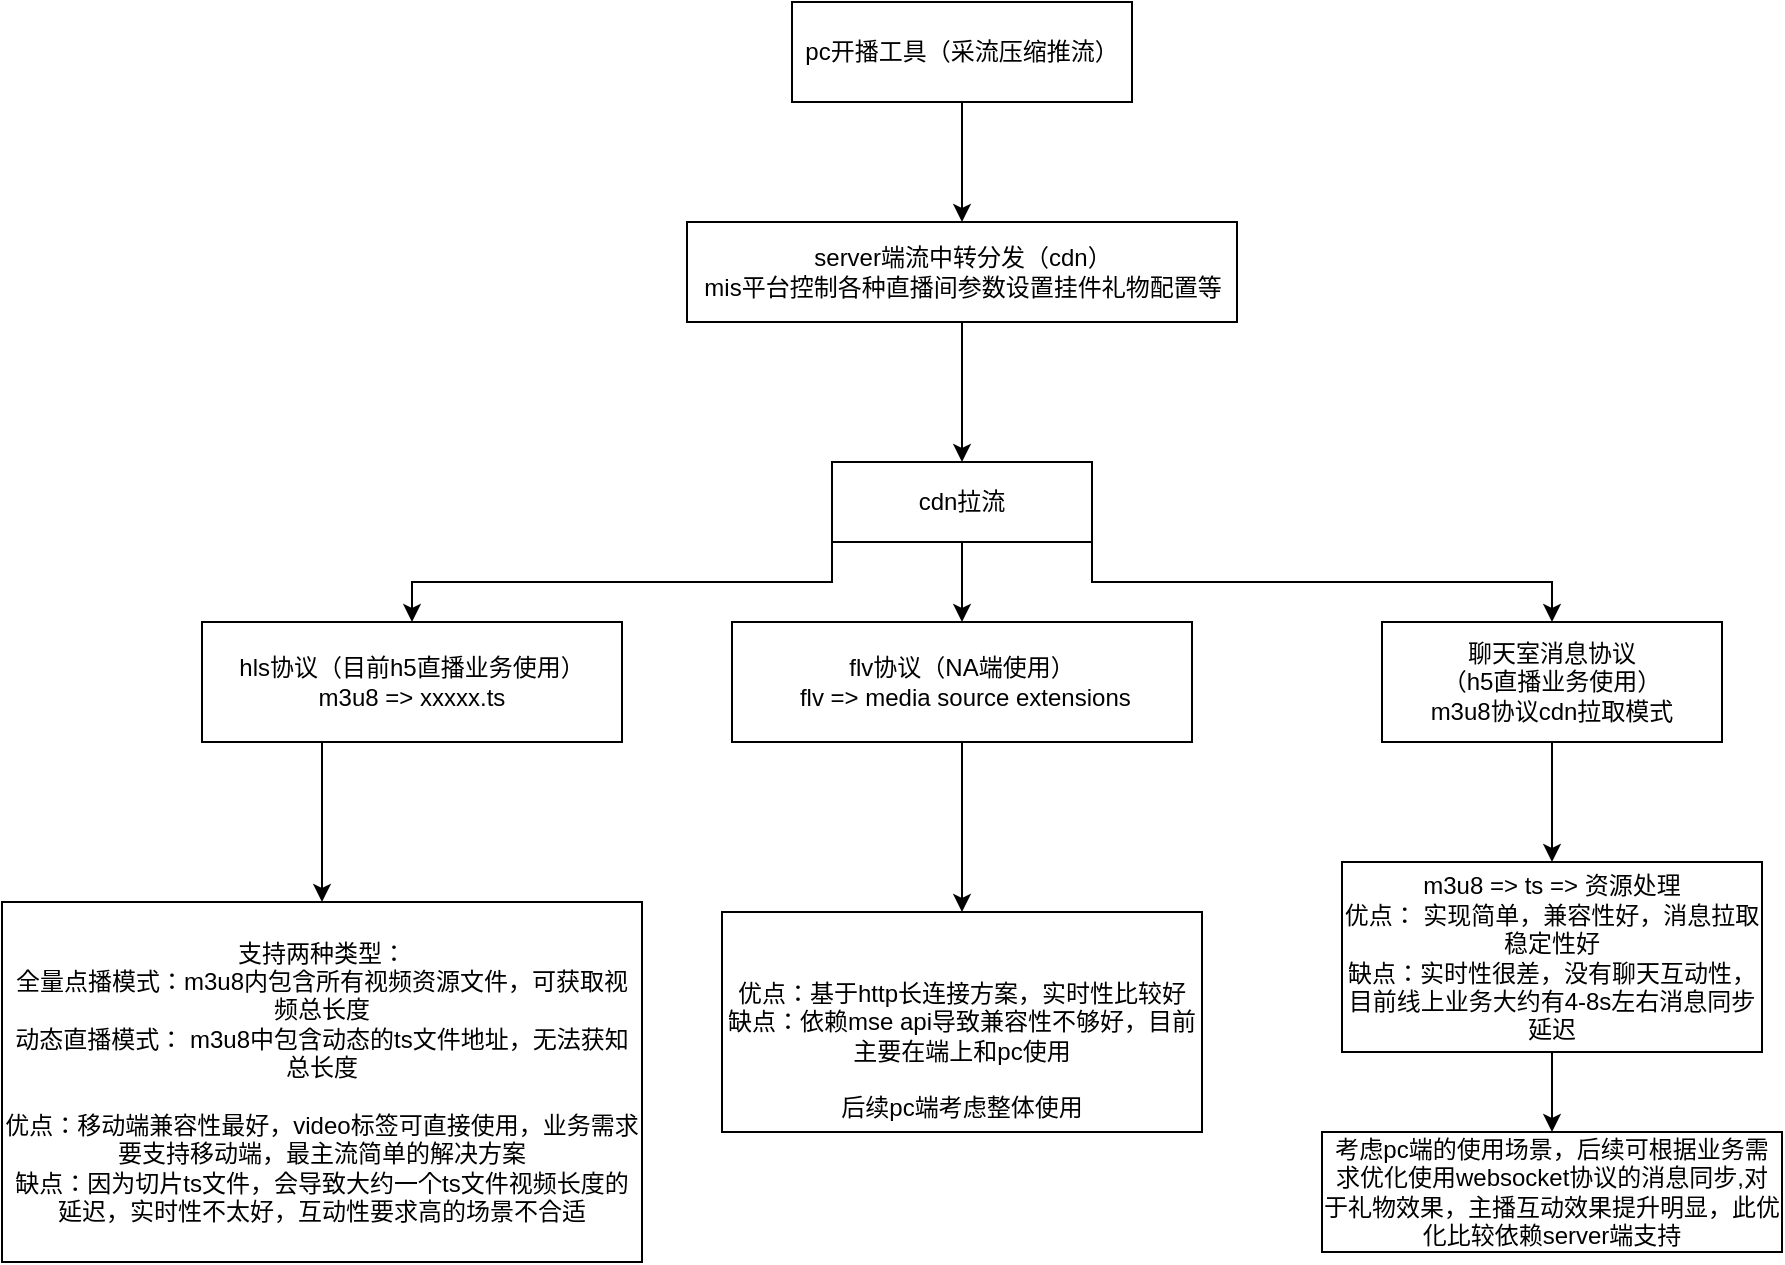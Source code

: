 <mxfile version="13.8.1" type="github">
  <diagram id="RWPBs4uOodPee7Fzwkq9" name="Page-1">
    <mxGraphModel dx="2129" dy="771" grid="1" gridSize="10" guides="1" tooltips="1" connect="1" arrows="1" fold="1" page="1" pageScale="1" pageWidth="827" pageHeight="1169" math="0" shadow="0">
      <root>
        <mxCell id="0" />
        <mxCell id="1" parent="0" />
        <mxCell id="8pz3R6k3C9z9AXxEnaZ6-33" value="" style="edgeStyle=orthogonalEdgeStyle;rounded=0;orthogonalLoop=1;jettySize=auto;html=1;" edge="1" parent="1" source="8pz3R6k3C9z9AXxEnaZ6-1" target="8pz3R6k3C9z9AXxEnaZ6-7">
          <mxGeometry relative="1" as="geometry" />
        </mxCell>
        <mxCell id="8pz3R6k3C9z9AXxEnaZ6-1" value="pc开播工具（采流压缩推流）" style="rounded=0;whiteSpace=wrap;html=1;" vertex="1" parent="1">
          <mxGeometry x="355" y="100" width="170" height="50" as="geometry" />
        </mxCell>
        <mxCell id="8pz3R6k3C9z9AXxEnaZ6-8" style="edgeStyle=orthogonalEdgeStyle;rounded=0;orthogonalLoop=1;jettySize=auto;html=1;" edge="1" parent="1" source="8pz3R6k3C9z9AXxEnaZ6-7" target="8pz3R6k3C9z9AXxEnaZ6-9">
          <mxGeometry relative="1" as="geometry">
            <mxPoint x="440" y="360" as="targetPoint" />
          </mxGeometry>
        </mxCell>
        <mxCell id="8pz3R6k3C9z9AXxEnaZ6-7" value="server端流中转分发（cdn）&lt;br&gt;mis平台控制各种直播间参数设置挂件礼物配置等" style="rounded=0;whiteSpace=wrap;html=1;" vertex="1" parent="1">
          <mxGeometry x="302.5" y="210" width="275" height="50" as="geometry" />
        </mxCell>
        <mxCell id="8pz3R6k3C9z9AXxEnaZ6-10" style="edgeStyle=orthogonalEdgeStyle;rounded=0;orthogonalLoop=1;jettySize=auto;html=1;exitX=0;exitY=1;exitDx=0;exitDy=0;" edge="1" parent="1" source="8pz3R6k3C9z9AXxEnaZ6-9" target="8pz3R6k3C9z9AXxEnaZ6-11">
          <mxGeometry relative="1" as="geometry">
            <mxPoint x="330" y="420" as="targetPoint" />
          </mxGeometry>
        </mxCell>
        <mxCell id="8pz3R6k3C9z9AXxEnaZ6-25" value="" style="edgeStyle=orthogonalEdgeStyle;rounded=0;orthogonalLoop=1;jettySize=auto;html=1;" edge="1" parent="1" source="8pz3R6k3C9z9AXxEnaZ6-9" target="8pz3R6k3C9z9AXxEnaZ6-24">
          <mxGeometry relative="1" as="geometry">
            <Array as="points">
              <mxPoint x="505" y="390" />
              <mxPoint x="735" y="390" />
            </Array>
          </mxGeometry>
        </mxCell>
        <mxCell id="8pz3R6k3C9z9AXxEnaZ6-32" value="" style="edgeStyle=orthogonalEdgeStyle;rounded=0;orthogonalLoop=1;jettySize=auto;html=1;" edge="1" parent="1" source="8pz3R6k3C9z9AXxEnaZ6-9" target="8pz3R6k3C9z9AXxEnaZ6-18">
          <mxGeometry relative="1" as="geometry" />
        </mxCell>
        <mxCell id="8pz3R6k3C9z9AXxEnaZ6-9" value="cdn拉流" style="rounded=0;whiteSpace=wrap;html=1;" vertex="1" parent="1">
          <mxGeometry x="375" y="330" width="130" height="40" as="geometry" />
        </mxCell>
        <mxCell id="8pz3R6k3C9z9AXxEnaZ6-15" style="edgeStyle=orthogonalEdgeStyle;rounded=0;orthogonalLoop=1;jettySize=auto;html=1;" edge="1" parent="1" source="8pz3R6k3C9z9AXxEnaZ6-11" target="8pz3R6k3C9z9AXxEnaZ6-16">
          <mxGeometry relative="1" as="geometry">
            <mxPoint x="290" y="590" as="targetPoint" />
            <Array as="points">
              <mxPoint x="120" y="490" />
              <mxPoint x="120" y="490" />
            </Array>
          </mxGeometry>
        </mxCell>
        <mxCell id="8pz3R6k3C9z9AXxEnaZ6-11" value="hls协议（目前h5直播业务使用）&lt;br&gt;m3u8 =&amp;gt; xxxxx.ts" style="rounded=0;whiteSpace=wrap;html=1;" vertex="1" parent="1">
          <mxGeometry x="60" y="410" width="210" height="60" as="geometry" />
        </mxCell>
        <mxCell id="8pz3R6k3C9z9AXxEnaZ6-16" value="支持两种类型：&lt;br&gt;&lt;span&gt;全量点播模式：m3u8内包含所有视频资源文件，可获取视频总长度&lt;br&gt;动态直播模式： m3u8中包含动态的ts文件地址，无法获知总长度&lt;br&gt;&lt;br&gt;优点：移动端兼容性最好，video标签可直接使用，业务需求要支持移动端，最主流简单的解决方案&lt;br&gt;&lt;/span&gt;缺点：因为切片ts文件，会导致大约一个ts文件视频长度的延迟，实时性不太好，互动性要求高的场景不合适" style="rounded=0;whiteSpace=wrap;html=1;" vertex="1" parent="1">
          <mxGeometry x="-40" y="550" width="320" height="180" as="geometry" />
        </mxCell>
        <mxCell id="8pz3R6k3C9z9AXxEnaZ6-20" value="" style="edgeStyle=orthogonalEdgeStyle;rounded=0;orthogonalLoop=1;jettySize=auto;html=1;" edge="1" parent="1" source="8pz3R6k3C9z9AXxEnaZ6-18" target="8pz3R6k3C9z9AXxEnaZ6-19">
          <mxGeometry relative="1" as="geometry" />
        </mxCell>
        <mxCell id="8pz3R6k3C9z9AXxEnaZ6-18" value="flv协议（NA端使用）&lt;br&gt;&amp;nbsp;flv =&amp;gt; media source extensions" style="rounded=0;whiteSpace=wrap;html=1;" vertex="1" parent="1">
          <mxGeometry x="325" y="410" width="230" height="60" as="geometry" />
        </mxCell>
        <mxCell id="8pz3R6k3C9z9AXxEnaZ6-19" value="&lt;span&gt;&lt;br&gt;&lt;br&gt;优点：&lt;/span&gt;基于http长连接方案，实时性比较好&lt;br&gt;缺点：依赖mse api导致兼容性不够好，目前主要在端上和pc使用&lt;br&gt;&lt;br&gt;后续pc端考虑整体使用" style="rounded=0;whiteSpace=wrap;html=1;" vertex="1" parent="1">
          <mxGeometry x="320" y="555" width="240" height="110" as="geometry" />
        </mxCell>
        <mxCell id="8pz3R6k3C9z9AXxEnaZ6-26" style="edgeStyle=orthogonalEdgeStyle;rounded=0;orthogonalLoop=1;jettySize=auto;html=1;" edge="1" parent="1" source="8pz3R6k3C9z9AXxEnaZ6-24" target="8pz3R6k3C9z9AXxEnaZ6-27">
          <mxGeometry relative="1" as="geometry">
            <mxPoint x="900" y="350" as="targetPoint" />
          </mxGeometry>
        </mxCell>
        <mxCell id="8pz3R6k3C9z9AXxEnaZ6-24" value="聊天室消息协议&lt;br&gt;（h5直播业务使用）&lt;br&gt;m3u8协议cdn拉取模式" style="whiteSpace=wrap;html=1;rounded=0;" vertex="1" parent="1">
          <mxGeometry x="650" y="410" width="170" height="60" as="geometry" />
        </mxCell>
        <mxCell id="8pz3R6k3C9z9AXxEnaZ6-28" style="edgeStyle=orthogonalEdgeStyle;rounded=0;orthogonalLoop=1;jettySize=auto;html=1;" edge="1" parent="1" source="8pz3R6k3C9z9AXxEnaZ6-27" target="8pz3R6k3C9z9AXxEnaZ6-29">
          <mxGeometry relative="1" as="geometry">
            <mxPoint x="1005" y="480" as="targetPoint" />
          </mxGeometry>
        </mxCell>
        <mxCell id="8pz3R6k3C9z9AXxEnaZ6-27" value="m3u8 =&amp;gt; ts =&amp;gt; 资源处理&lt;br&gt;优点： 实现简单，兼容性好，消息拉取稳定性好&lt;br&gt;缺点：实时性很差，没有聊天互动性，目前线上业务大约有4-8s左右消息同步延迟" style="rounded=0;whiteSpace=wrap;html=1;" vertex="1" parent="1">
          <mxGeometry x="630" y="530" width="210" height="95" as="geometry" />
        </mxCell>
        <mxCell id="8pz3R6k3C9z9AXxEnaZ6-29" value="考虑pc端的使用场景，后续可根据业务需求优化使用websocket协议的消息同步,对于礼物效果，主播互动效果提升明显，此优化比较依赖server端支持" style="rounded=0;whiteSpace=wrap;html=1;" vertex="1" parent="1">
          <mxGeometry x="620" y="665" width="230" height="60" as="geometry" />
        </mxCell>
      </root>
    </mxGraphModel>
  </diagram>
</mxfile>
